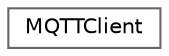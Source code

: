 digraph "Graphical Class Hierarchy"
{
 // LATEX_PDF_SIZE
  bgcolor="transparent";
  edge [fontname=Helvetica,fontsize=10,labelfontname=Helvetica,labelfontsize=10];
  node [fontname=Helvetica,fontsize=10,shape=box,height=0.2,width=0.4];
  rankdir="LR";
  Node0 [id="Node000000",label="MQTTClient",height=0.2,width=0.4,color="grey40", fillcolor="white", style="filled",URL="$class_m_q_t_t_client.html",tooltip=" "];
}

